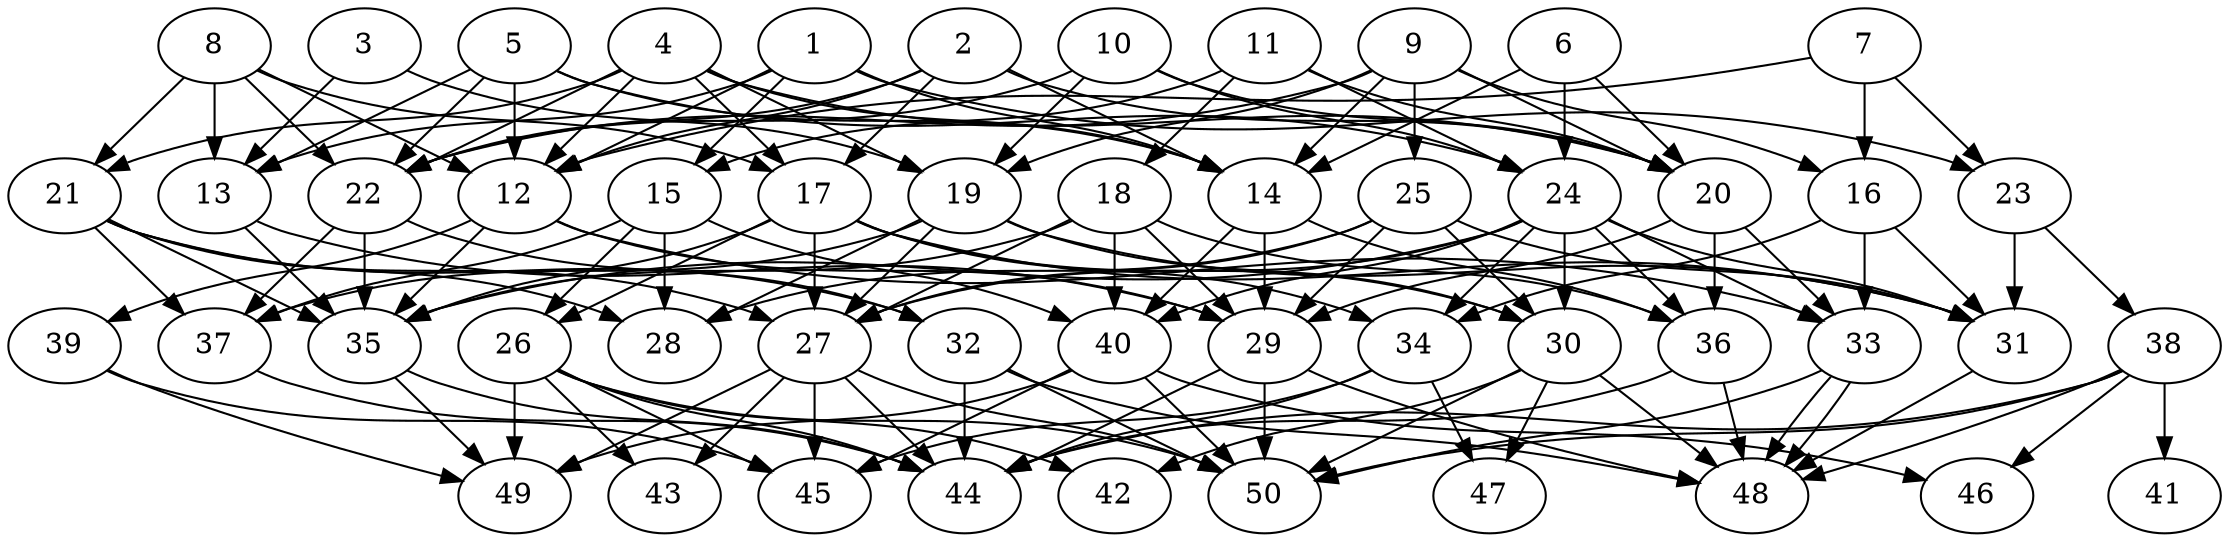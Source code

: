 // DAG automatically generated by daggen at Tue Aug  6 16:32:29 2019
// ./daggen --dot -n 50 --ccr 0.3 --fat 0.7 --regular 0.5 --density 0.6 --mindata 5242880 --maxdata 52428800 
digraph G {
  1 [size="32860160", alpha="0.02", expect_size="9858048"] 
  1 -> 12 [size ="9858048"]
  1 -> 13 [size ="9858048"]
  1 -> 14 [size ="9858048"]
  1 -> 15 [size ="9858048"]
  1 -> 23 [size ="9858048"]
  2 [size="102004053", alpha="0.06", expect_size="30601216"] 
  2 -> 12 [size ="30601216"]
  2 -> 14 [size ="30601216"]
  2 -> 17 [size ="30601216"]
  2 -> 20 [size ="30601216"]
  2 -> 22 [size ="30601216"]
  3 [size="53466453", alpha="0.08", expect_size="16039936"] 
  3 -> 13 [size ="16039936"]
  3 -> 19 [size ="16039936"]
  4 [size="105806507", alpha="0.13", expect_size="31741952"] 
  4 -> 12 [size ="31741952"]
  4 -> 14 [size ="31741952"]
  4 -> 17 [size ="31741952"]
  4 -> 19 [size ="31741952"]
  4 -> 20 [size ="31741952"]
  4 -> 21 [size ="31741952"]
  4 -> 22 [size ="31741952"]
  5 [size="98447360", alpha="0.17", expect_size="29534208"] 
  5 -> 12 [size ="29534208"]
  5 -> 13 [size ="29534208"]
  5 -> 14 [size ="29534208"]
  5 -> 22 [size ="29534208"]
  5 -> 24 [size ="29534208"]
  6 [size="43537067", alpha="0.10", expect_size="13061120"] 
  6 -> 14 [size ="13061120"]
  6 -> 20 [size ="13061120"]
  6 -> 24 [size ="13061120"]
  7 [size="124815360", alpha="0.13", expect_size="37444608"] 
  7 -> 12 [size ="37444608"]
  7 -> 16 [size ="37444608"]
  7 -> 23 [size ="37444608"]
  8 [size="100003840", alpha="0.11", expect_size="30001152"] 
  8 -> 12 [size ="30001152"]
  8 -> 13 [size ="30001152"]
  8 -> 17 [size ="30001152"]
  8 -> 21 [size ="30001152"]
  8 -> 22 [size ="30001152"]
  9 [size="154555733", alpha="0.07", expect_size="46366720"] 
  9 -> 14 [size ="46366720"]
  9 -> 16 [size ="46366720"]
  9 -> 19 [size ="46366720"]
  9 -> 20 [size ="46366720"]
  9 -> 22 [size ="46366720"]
  9 -> 25 [size ="46366720"]
  10 [size="42229760", alpha="0.18", expect_size="12668928"] 
  10 -> 19 [size ="12668928"]
  10 -> 20 [size ="12668928"]
  10 -> 22 [size ="12668928"]
  10 -> 24 [size ="12668928"]
  11 [size="27429547", alpha="0.07", expect_size="8228864"] 
  11 -> 15 [size ="8228864"]
  11 -> 18 [size ="8228864"]
  11 -> 20 [size ="8228864"]
  11 -> 24 [size ="8228864"]
  12 [size="43175253", alpha="0.03", expect_size="12952576"] 
  12 -> 29 [size ="12952576"]
  12 -> 33 [size ="12952576"]
  12 -> 35 [size ="12952576"]
  12 -> 39 [size ="12952576"]
  13 [size="93672107", alpha="0.12", expect_size="28101632"] 
  13 -> 29 [size ="28101632"]
  13 -> 35 [size ="28101632"]
  14 [size="152733013", alpha="0.18", expect_size="45819904"] 
  14 -> 29 [size ="45819904"]
  14 -> 36 [size ="45819904"]
  14 -> 40 [size ="45819904"]
  15 [size="96211627", alpha="0.13", expect_size="28863488"] 
  15 -> 26 [size ="28863488"]
  15 -> 28 [size ="28863488"]
  15 -> 37 [size ="28863488"]
  15 -> 40 [size ="28863488"]
  16 [size="71127040", alpha="0.19", expect_size="21338112"] 
  16 -> 31 [size ="21338112"]
  16 -> 33 [size ="21338112"]
  16 -> 34 [size ="21338112"]
  17 [size="153559040", alpha="0.06", expect_size="46067712"] 
  17 -> 26 [size ="46067712"]
  17 -> 27 [size ="46067712"]
  17 -> 30 [size ="46067712"]
  17 -> 31 [size ="46067712"]
  17 -> 34 [size ="46067712"]
  17 -> 35 [size ="46067712"]
  18 [size="98891093", alpha="0.17", expect_size="29667328"] 
  18 -> 27 [size ="29667328"]
  18 -> 29 [size ="29667328"]
  18 -> 35 [size ="29667328"]
  18 -> 36 [size ="29667328"]
  18 -> 40 [size ="29667328"]
  19 [size="28194133", alpha="0.17", expect_size="8458240"] 
  19 -> 27 [size ="8458240"]
  19 -> 28 [size ="8458240"]
  19 -> 30 [size ="8458240"]
  19 -> 31 [size ="8458240"]
  19 -> 37 [size ="8458240"]
  20 [size="86708907", alpha="0.05", expect_size="26012672"] 
  20 -> 29 [size ="26012672"]
  20 -> 33 [size ="26012672"]
  20 -> 36 [size ="26012672"]
  21 [size="71191893", alpha="0.16", expect_size="21357568"] 
  21 -> 27 [size ="21357568"]
  21 -> 28 [size ="21357568"]
  21 -> 32 [size ="21357568"]
  21 -> 35 [size ="21357568"]
  21 -> 37 [size ="21357568"]
  22 [size="125511680", alpha="0.18", expect_size="37653504"] 
  22 -> 32 [size ="37653504"]
  22 -> 35 [size ="37653504"]
  22 -> 37 [size ="37653504"]
  23 [size="147387733", alpha="0.04", expect_size="44216320"] 
  23 -> 31 [size ="44216320"]
  23 -> 38 [size ="44216320"]
  24 [size="83148800", alpha="0.01", expect_size="24944640"] 
  24 -> 27 [size ="24944640"]
  24 -> 30 [size ="24944640"]
  24 -> 31 [size ="24944640"]
  24 -> 33 [size ="24944640"]
  24 -> 34 [size ="24944640"]
  24 -> 35 [size ="24944640"]
  24 -> 36 [size ="24944640"]
  24 -> 40 [size ="24944640"]
  25 [size="65280000", alpha="0.09", expect_size="19584000"] 
  25 -> 27 [size ="19584000"]
  25 -> 28 [size ="19584000"]
  25 -> 29 [size ="19584000"]
  25 -> 30 [size ="19584000"]
  25 -> 31 [size ="19584000"]
  26 [size="166970027", alpha="0.19", expect_size="50091008"] 
  26 -> 42 [size ="50091008"]
  26 -> 43 [size ="50091008"]
  26 -> 44 [size ="50091008"]
  26 -> 45 [size ="50091008"]
  26 -> 49 [size ="50091008"]
  26 -> 50 [size ="50091008"]
  27 [size="159597227", alpha="0.04", expect_size="47879168"] 
  27 -> 43 [size ="47879168"]
  27 -> 44 [size ="47879168"]
  27 -> 45 [size ="47879168"]
  27 -> 49 [size ="47879168"]
  27 -> 50 [size ="47879168"]
  28 [size="53323093", alpha="0.19", expect_size="15996928"] 
  29 [size="28600320", alpha="0.11", expect_size="8580096"] 
  29 -> 44 [size ="8580096"]
  29 -> 48 [size ="8580096"]
  29 -> 50 [size ="8580096"]
  30 [size="159078400", alpha="0.07", expect_size="47723520"] 
  30 -> 42 [size ="47723520"]
  30 -> 47 [size ="47723520"]
  30 -> 48 [size ="47723520"]
  30 -> 50 [size ="47723520"]
  31 [size="44014933", alpha="0.04", expect_size="13204480"] 
  31 -> 48 [size ="13204480"]
  32 [size="170656427", alpha="0.04", expect_size="51196928"] 
  32 -> 44 [size ="51196928"]
  32 -> 48 [size ="51196928"]
  32 -> 50 [size ="51196928"]
  33 [size="151678293", alpha="0.14", expect_size="45503488"] 
  33 -> 48 [size ="45503488"]
  33 -> 48 [size ="45503488"]
  33 -> 50 [size ="45503488"]
  34 [size="23067307", alpha="0.01", expect_size="6920192"] 
  34 -> 44 [size ="6920192"]
  34 -> 45 [size ="6920192"]
  34 -> 47 [size ="6920192"]
  35 [size="30440107", alpha="0.18", expect_size="9132032"] 
  35 -> 44 [size ="9132032"]
  35 -> 49 [size ="9132032"]
  36 [size="97488213", alpha="0.02", expect_size="29246464"] 
  36 -> 44 [size ="29246464"]
  36 -> 48 [size ="29246464"]
  37 [size="92986027", alpha="0.03", expect_size="27895808"] 
  37 -> 44 [size ="27895808"]
  38 [size="124272640", alpha="0.15", expect_size="37281792"] 
  38 -> 41 [size ="37281792"]
  38 -> 44 [size ="37281792"]
  38 -> 46 [size ="37281792"]
  38 -> 48 [size ="37281792"]
  38 -> 50 [size ="37281792"]
  39 [size="116592640", alpha="0.08", expect_size="34977792"] 
  39 -> 45 [size ="34977792"]
  39 -> 49 [size ="34977792"]
  40 [size="49739093", alpha="0.09", expect_size="14921728"] 
  40 -> 45 [size ="14921728"]
  40 -> 46 [size ="14921728"]
  40 -> 49 [size ="14921728"]
  40 -> 50 [size ="14921728"]
  41 [size="105755307", alpha="0.18", expect_size="31726592"] 
  42 [size="137314987", alpha="0.00", expect_size="41194496"] 
  43 [size="170110293", alpha="0.19", expect_size="51033088"] 
  44 [size="123060907", alpha="0.06", expect_size="36918272"] 
  45 [size="131423573", alpha="0.19", expect_size="39427072"] 
  46 [size="116643840", alpha="0.12", expect_size="34993152"] 
  47 [size="132382720", alpha="0.02", expect_size="39714816"] 
  48 [size="157433173", alpha="0.17", expect_size="47229952"] 
  49 [size="115927040", alpha="0.13", expect_size="34778112"] 
  50 [size="18585600", alpha="0.07", expect_size="5575680"] 
}
